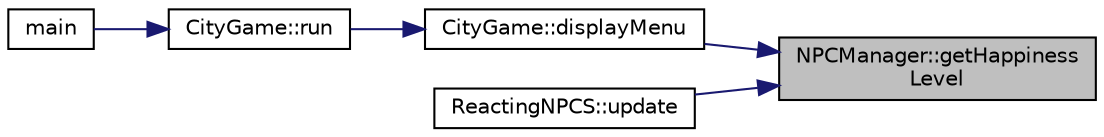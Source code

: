 digraph "NPCManager::getHappinessLevel"
{
 // LATEX_PDF_SIZE
  edge [fontname="Helvetica",fontsize="10",labelfontname="Helvetica",labelfontsize="10"];
  node [fontname="Helvetica",fontsize="10",shape=record];
  rankdir="RL";
  Node1 [label="NPCManager::getHappiness\lLevel",height=0.2,width=0.4,color="black", fillcolor="grey75", style="filled", fontcolor="black",tooltip="Gets the current happiness level of NPCs."];
  Node1 -> Node2 [dir="back",color="midnightblue",fontsize="10",style="solid"];
  Node2 [label="CityGame::displayMenu",height=0.2,width=0.4,color="black", fillcolor="white", style="filled",URL="$classCityGame.html#a2a952bf02a70fa83a8a5a4beae9c825e",tooltip=" "];
  Node2 -> Node3 [dir="back",color="midnightblue",fontsize="10",style="solid"];
  Node3 [label="CityGame::run",height=0.2,width=0.4,color="black", fillcolor="white", style="filled",URL="$classCityGame.html#ad26bc885078e071e3ad2b40787fcca18",tooltip=" "];
  Node3 -> Node4 [dir="back",color="midnightblue",fontsize="10",style="solid"];
  Node4 [label="main",height=0.2,width=0.4,color="black", fillcolor="white", style="filled",URL="$main_8cpp.html#ae66f6b31b5ad750f1fe042a706a4e3d4",tooltip=" "];
  Node1 -> Node5 [dir="back",color="midnightblue",fontsize="10",style="solid"];
  Node5 [label="ReactingNPCS::update",height=0.2,width=0.4,color="black", fillcolor="white", style="filled",URL="$classReactingNPCS.html#afc206d145750358e98204a9135b05276",tooltip="Updates the NPC's state based on observed changes."];
}
